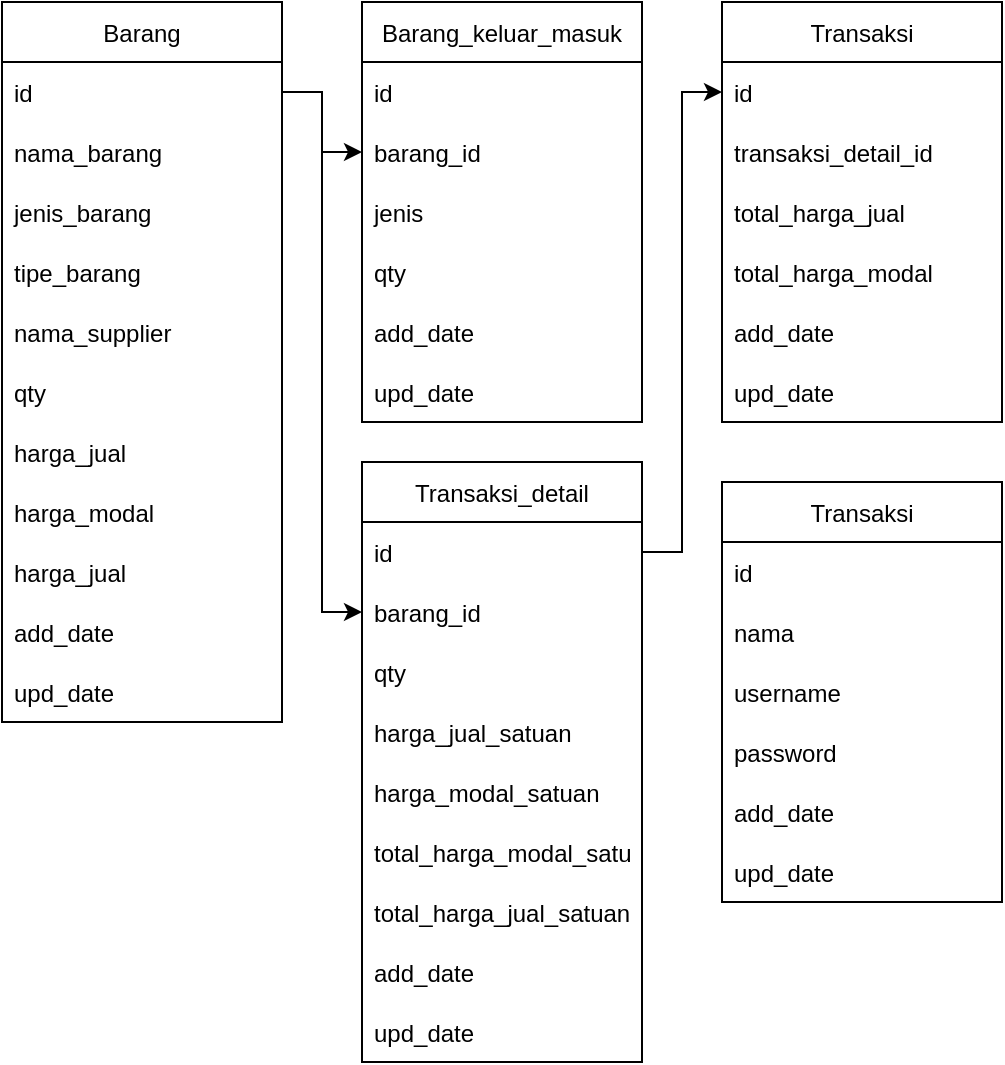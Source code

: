 <mxfile version="18.1.3" type="device"><diagram id="ZahSSj7v4p8T5bzyNYAn" name="Page-1"><mxGraphModel dx="868" dy="450" grid="1" gridSize="10" guides="1" tooltips="1" connect="1" arrows="1" fold="1" page="1" pageScale="1" pageWidth="850" pageHeight="1100" math="0" shadow="0"><root><mxCell id="0"/><mxCell id="1" parent="0"/><mxCell id="A47t5OrWkDK8CTa6z2Nb-1" value="Barang" style="swimlane;fontStyle=0;childLayout=stackLayout;horizontal=1;startSize=30;horizontalStack=0;resizeParent=1;resizeParentMax=0;resizeLast=0;collapsible=1;marginBottom=0;" vertex="1" parent="1"><mxGeometry x="50" y="60" width="140" height="360" as="geometry"/></mxCell><mxCell id="A47t5OrWkDK8CTa6z2Nb-5" value="id" style="text;strokeColor=none;fillColor=none;align=left;verticalAlign=middle;spacingLeft=4;spacingRight=4;overflow=hidden;points=[[0,0.5],[1,0.5]];portConstraint=eastwest;rotatable=0;" vertex="1" parent="A47t5OrWkDK8CTa6z2Nb-1"><mxGeometry y="30" width="140" height="30" as="geometry"/></mxCell><mxCell id="A47t5OrWkDK8CTa6z2Nb-2" value="nama_barang" style="text;strokeColor=none;fillColor=none;align=left;verticalAlign=middle;spacingLeft=4;spacingRight=4;overflow=hidden;points=[[0,0.5],[1,0.5]];portConstraint=eastwest;rotatable=0;" vertex="1" parent="A47t5OrWkDK8CTa6z2Nb-1"><mxGeometry y="60" width="140" height="30" as="geometry"/></mxCell><mxCell id="A47t5OrWkDK8CTa6z2Nb-6" value="jenis_barang" style="text;strokeColor=none;fillColor=none;align=left;verticalAlign=middle;spacingLeft=4;spacingRight=4;overflow=hidden;points=[[0,0.5],[1,0.5]];portConstraint=eastwest;rotatable=0;" vertex="1" parent="A47t5OrWkDK8CTa6z2Nb-1"><mxGeometry y="90" width="140" height="30" as="geometry"/></mxCell><mxCell id="A47t5OrWkDK8CTa6z2Nb-9" value="tipe_barang" style="text;strokeColor=none;fillColor=none;align=left;verticalAlign=middle;spacingLeft=4;spacingRight=4;overflow=hidden;points=[[0,0.5],[1,0.5]];portConstraint=eastwest;rotatable=0;" vertex="1" parent="A47t5OrWkDK8CTa6z2Nb-1"><mxGeometry y="120" width="140" height="30" as="geometry"/></mxCell><mxCell id="A47t5OrWkDK8CTa6z2Nb-15" value="nama_supplier" style="text;strokeColor=none;fillColor=none;align=left;verticalAlign=middle;spacingLeft=4;spacingRight=4;overflow=hidden;points=[[0,0.5],[1,0.5]];portConstraint=eastwest;rotatable=0;" vertex="1" parent="A47t5OrWkDK8CTa6z2Nb-1"><mxGeometry y="150" width="140" height="30" as="geometry"/></mxCell><mxCell id="A47t5OrWkDK8CTa6z2Nb-10" value="qty" style="text;strokeColor=none;fillColor=none;align=left;verticalAlign=middle;spacingLeft=4;spacingRight=4;overflow=hidden;points=[[0,0.5],[1,0.5]];portConstraint=eastwest;rotatable=0;" vertex="1" parent="A47t5OrWkDK8CTa6z2Nb-1"><mxGeometry y="180" width="140" height="30" as="geometry"/></mxCell><mxCell id="A47t5OrWkDK8CTa6z2Nb-14" value="harga_jual" style="text;strokeColor=none;fillColor=none;align=left;verticalAlign=middle;spacingLeft=4;spacingRight=4;overflow=hidden;points=[[0,0.5],[1,0.5]];portConstraint=eastwest;rotatable=0;" vertex="1" parent="A47t5OrWkDK8CTa6z2Nb-1"><mxGeometry y="210" width="140" height="30" as="geometry"/></mxCell><mxCell id="A47t5OrWkDK8CTa6z2Nb-8" value="harga_modal" style="text;strokeColor=none;fillColor=none;align=left;verticalAlign=middle;spacingLeft=4;spacingRight=4;overflow=hidden;points=[[0,0.5],[1,0.5]];portConstraint=eastwest;rotatable=0;" vertex="1" parent="A47t5OrWkDK8CTa6z2Nb-1"><mxGeometry y="240" width="140" height="30" as="geometry"/></mxCell><mxCell id="A47t5OrWkDK8CTa6z2Nb-7" value="harga_jual" style="text;strokeColor=none;fillColor=none;align=left;verticalAlign=middle;spacingLeft=4;spacingRight=4;overflow=hidden;points=[[0,0.5],[1,0.5]];portConstraint=eastwest;rotatable=0;" vertex="1" parent="A47t5OrWkDK8CTa6z2Nb-1"><mxGeometry y="270" width="140" height="30" as="geometry"/></mxCell><mxCell id="A47t5OrWkDK8CTa6z2Nb-3" value="add_date" style="text;strokeColor=none;fillColor=none;align=left;verticalAlign=middle;spacingLeft=4;spacingRight=4;overflow=hidden;points=[[0,0.5],[1,0.5]];portConstraint=eastwest;rotatable=0;" vertex="1" parent="A47t5OrWkDK8CTa6z2Nb-1"><mxGeometry y="300" width="140" height="30" as="geometry"/></mxCell><mxCell id="A47t5OrWkDK8CTa6z2Nb-4" value="upd_date" style="text;strokeColor=none;fillColor=none;align=left;verticalAlign=middle;spacingLeft=4;spacingRight=4;overflow=hidden;points=[[0,0.5],[1,0.5]];portConstraint=eastwest;rotatable=0;" vertex="1" parent="A47t5OrWkDK8CTa6z2Nb-1"><mxGeometry y="330" width="140" height="30" as="geometry"/></mxCell><mxCell id="A47t5OrWkDK8CTa6z2Nb-16" value="Barang_keluar_masuk" style="swimlane;fontStyle=0;childLayout=stackLayout;horizontal=1;startSize=30;horizontalStack=0;resizeParent=1;resizeParentMax=0;resizeLast=0;collapsible=1;marginBottom=0;" vertex="1" parent="1"><mxGeometry x="230" y="60" width="140" height="210" as="geometry"/></mxCell><mxCell id="A47t5OrWkDK8CTa6z2Nb-17" value="id" style="text;strokeColor=none;fillColor=none;align=left;verticalAlign=middle;spacingLeft=4;spacingRight=4;overflow=hidden;points=[[0,0.5],[1,0.5]];portConstraint=eastwest;rotatable=0;" vertex="1" parent="A47t5OrWkDK8CTa6z2Nb-16"><mxGeometry y="30" width="140" height="30" as="geometry"/></mxCell><mxCell id="A47t5OrWkDK8CTa6z2Nb-18" value="barang_id" style="text;strokeColor=none;fillColor=none;align=left;verticalAlign=middle;spacingLeft=4;spacingRight=4;overflow=hidden;points=[[0,0.5],[1,0.5]];portConstraint=eastwest;rotatable=0;" vertex="1" parent="A47t5OrWkDK8CTa6z2Nb-16"><mxGeometry y="60" width="140" height="30" as="geometry"/></mxCell><mxCell id="A47t5OrWkDK8CTa6z2Nb-19" value="jenis" style="text;strokeColor=none;fillColor=none;align=left;verticalAlign=middle;spacingLeft=4;spacingRight=4;overflow=hidden;points=[[0,0.5],[1,0.5]];portConstraint=eastwest;rotatable=0;" vertex="1" parent="A47t5OrWkDK8CTa6z2Nb-16"><mxGeometry y="90" width="140" height="30" as="geometry"/></mxCell><mxCell id="A47t5OrWkDK8CTa6z2Nb-20" value="qty" style="text;strokeColor=none;fillColor=none;align=left;verticalAlign=middle;spacingLeft=4;spacingRight=4;overflow=hidden;points=[[0,0.5],[1,0.5]];portConstraint=eastwest;rotatable=0;" vertex="1" parent="A47t5OrWkDK8CTa6z2Nb-16"><mxGeometry y="120" width="140" height="30" as="geometry"/></mxCell><mxCell id="A47t5OrWkDK8CTa6z2Nb-26" value="add_date" style="text;strokeColor=none;fillColor=none;align=left;verticalAlign=middle;spacingLeft=4;spacingRight=4;overflow=hidden;points=[[0,0.5],[1,0.5]];portConstraint=eastwest;rotatable=0;" vertex="1" parent="A47t5OrWkDK8CTa6z2Nb-16"><mxGeometry y="150" width="140" height="30" as="geometry"/></mxCell><mxCell id="A47t5OrWkDK8CTa6z2Nb-27" value="upd_date" style="text;strokeColor=none;fillColor=none;align=left;verticalAlign=middle;spacingLeft=4;spacingRight=4;overflow=hidden;points=[[0,0.5],[1,0.5]];portConstraint=eastwest;rotatable=0;" vertex="1" parent="A47t5OrWkDK8CTa6z2Nb-16"><mxGeometry y="180" width="140" height="30" as="geometry"/></mxCell><mxCell id="A47t5OrWkDK8CTa6z2Nb-28" value="Transaksi" style="swimlane;fontStyle=0;childLayout=stackLayout;horizontal=1;startSize=30;horizontalStack=0;resizeParent=1;resizeParentMax=0;resizeLast=0;collapsible=1;marginBottom=0;" vertex="1" parent="1"><mxGeometry x="410" y="60" width="140" height="210" as="geometry"/></mxCell><mxCell id="A47t5OrWkDK8CTa6z2Nb-29" value="id" style="text;strokeColor=none;fillColor=none;align=left;verticalAlign=middle;spacingLeft=4;spacingRight=4;overflow=hidden;points=[[0,0.5],[1,0.5]];portConstraint=eastwest;rotatable=0;" vertex="1" parent="A47t5OrWkDK8CTa6z2Nb-28"><mxGeometry y="30" width="140" height="30" as="geometry"/></mxCell><mxCell id="A47t5OrWkDK8CTa6z2Nb-30" value="transaksi_detail_id" style="text;strokeColor=none;fillColor=none;align=left;verticalAlign=middle;spacingLeft=4;spacingRight=4;overflow=hidden;points=[[0,0.5],[1,0.5]];portConstraint=eastwest;rotatable=0;" vertex="1" parent="A47t5OrWkDK8CTa6z2Nb-28"><mxGeometry y="60" width="140" height="30" as="geometry"/></mxCell><mxCell id="A47t5OrWkDK8CTa6z2Nb-32" value="total_harga_jual" style="text;strokeColor=none;fillColor=none;align=left;verticalAlign=middle;spacingLeft=4;spacingRight=4;overflow=hidden;points=[[0,0.5],[1,0.5]];portConstraint=eastwest;rotatable=0;" vertex="1" parent="A47t5OrWkDK8CTa6z2Nb-28"><mxGeometry y="90" width="140" height="30" as="geometry"/></mxCell><mxCell id="A47t5OrWkDK8CTa6z2Nb-33" value="total_harga_modal" style="text;strokeColor=none;fillColor=none;align=left;verticalAlign=middle;spacingLeft=4;spacingRight=4;overflow=hidden;points=[[0,0.5],[1,0.5]];portConstraint=eastwest;rotatable=0;" vertex="1" parent="A47t5OrWkDK8CTa6z2Nb-28"><mxGeometry y="120" width="140" height="30" as="geometry"/></mxCell><mxCell id="A47t5OrWkDK8CTa6z2Nb-38" value="add_date" style="text;strokeColor=none;fillColor=none;align=left;verticalAlign=middle;spacingLeft=4;spacingRight=4;overflow=hidden;points=[[0,0.5],[1,0.5]];portConstraint=eastwest;rotatable=0;" vertex="1" parent="A47t5OrWkDK8CTa6z2Nb-28"><mxGeometry y="150" width="140" height="30" as="geometry"/></mxCell><mxCell id="A47t5OrWkDK8CTa6z2Nb-39" value="upd_date" style="text;strokeColor=none;fillColor=none;align=left;verticalAlign=middle;spacingLeft=4;spacingRight=4;overflow=hidden;points=[[0,0.5],[1,0.5]];portConstraint=eastwest;rotatable=0;" vertex="1" parent="A47t5OrWkDK8CTa6z2Nb-28"><mxGeometry y="180" width="140" height="30" as="geometry"/></mxCell><mxCell id="A47t5OrWkDK8CTa6z2Nb-40" style="edgeStyle=orthogonalEdgeStyle;rounded=0;orthogonalLoop=1;jettySize=auto;html=1;entryX=0;entryY=0.5;entryDx=0;entryDy=0;" edge="1" parent="1" source="A47t5OrWkDK8CTa6z2Nb-5" target="A47t5OrWkDK8CTa6z2Nb-18"><mxGeometry relative="1" as="geometry"/></mxCell><mxCell id="A47t5OrWkDK8CTa6z2Nb-41" value="Transaksi_detail" style="swimlane;fontStyle=0;childLayout=stackLayout;horizontal=1;startSize=30;horizontalStack=0;resizeParent=1;resizeParentMax=0;resizeLast=0;collapsible=1;marginBottom=0;" vertex="1" parent="1"><mxGeometry x="230" y="290" width="140" height="300" as="geometry"/></mxCell><mxCell id="A47t5OrWkDK8CTa6z2Nb-42" value="id" style="text;strokeColor=none;fillColor=none;align=left;verticalAlign=middle;spacingLeft=4;spacingRight=4;overflow=hidden;points=[[0,0.5],[1,0.5]];portConstraint=eastwest;rotatable=0;" vertex="1" parent="A47t5OrWkDK8CTa6z2Nb-41"><mxGeometry y="30" width="140" height="30" as="geometry"/></mxCell><mxCell id="A47t5OrWkDK8CTa6z2Nb-43" value="barang_id" style="text;strokeColor=none;fillColor=none;align=left;verticalAlign=middle;spacingLeft=4;spacingRight=4;overflow=hidden;points=[[0,0.5],[1,0.5]];portConstraint=eastwest;rotatable=0;" vertex="1" parent="A47t5OrWkDK8CTa6z2Nb-41"><mxGeometry y="60" width="140" height="30" as="geometry"/></mxCell><mxCell id="A47t5OrWkDK8CTa6z2Nb-44" value="qty" style="text;strokeColor=none;fillColor=none;align=left;verticalAlign=middle;spacingLeft=4;spacingRight=4;overflow=hidden;points=[[0,0.5],[1,0.5]];portConstraint=eastwest;rotatable=0;" vertex="1" parent="A47t5OrWkDK8CTa6z2Nb-41"><mxGeometry y="90" width="140" height="30" as="geometry"/></mxCell><mxCell id="A47t5OrWkDK8CTa6z2Nb-45" value="harga_jual_satuan" style="text;strokeColor=none;fillColor=none;align=left;verticalAlign=middle;spacingLeft=4;spacingRight=4;overflow=hidden;points=[[0,0.5],[1,0.5]];portConstraint=eastwest;rotatable=0;" vertex="1" parent="A47t5OrWkDK8CTa6z2Nb-41"><mxGeometry y="120" width="140" height="30" as="geometry"/></mxCell><mxCell id="A47t5OrWkDK8CTa6z2Nb-46" value="harga_modal_satuan" style="text;strokeColor=none;fillColor=none;align=left;verticalAlign=middle;spacingLeft=4;spacingRight=4;overflow=hidden;points=[[0,0.5],[1,0.5]];portConstraint=eastwest;rotatable=0;" vertex="1" parent="A47t5OrWkDK8CTa6z2Nb-41"><mxGeometry y="150" width="140" height="30" as="geometry"/></mxCell><mxCell id="A47t5OrWkDK8CTa6z2Nb-52" value="total_harga_modal_satuan" style="text;strokeColor=none;fillColor=none;align=left;verticalAlign=middle;spacingLeft=4;spacingRight=4;overflow=hidden;points=[[0,0.5],[1,0.5]];portConstraint=eastwest;rotatable=0;" vertex="1" parent="A47t5OrWkDK8CTa6z2Nb-41"><mxGeometry y="180" width="140" height="30" as="geometry"/></mxCell><mxCell id="A47t5OrWkDK8CTa6z2Nb-51" value="total_harga_jual_satuan" style="text;strokeColor=none;fillColor=none;align=left;verticalAlign=middle;spacingLeft=4;spacingRight=4;overflow=hidden;points=[[0,0.5],[1,0.5]];portConstraint=eastwest;rotatable=0;" vertex="1" parent="A47t5OrWkDK8CTa6z2Nb-41"><mxGeometry y="210" width="140" height="30" as="geometry"/></mxCell><mxCell id="A47t5OrWkDK8CTa6z2Nb-47" value="add_date" style="text;strokeColor=none;fillColor=none;align=left;verticalAlign=middle;spacingLeft=4;spacingRight=4;overflow=hidden;points=[[0,0.5],[1,0.5]];portConstraint=eastwest;rotatable=0;" vertex="1" parent="A47t5OrWkDK8CTa6z2Nb-41"><mxGeometry y="240" width="140" height="30" as="geometry"/></mxCell><mxCell id="A47t5OrWkDK8CTa6z2Nb-48" value="upd_date" style="text;strokeColor=none;fillColor=none;align=left;verticalAlign=middle;spacingLeft=4;spacingRight=4;overflow=hidden;points=[[0,0.5],[1,0.5]];portConstraint=eastwest;rotatable=0;" vertex="1" parent="A47t5OrWkDK8CTa6z2Nb-41"><mxGeometry y="270" width="140" height="30" as="geometry"/></mxCell><mxCell id="A47t5OrWkDK8CTa6z2Nb-49" style="edgeStyle=orthogonalEdgeStyle;rounded=0;orthogonalLoop=1;jettySize=auto;html=1;entryX=0;entryY=0.5;entryDx=0;entryDy=0;" edge="1" parent="1" source="A47t5OrWkDK8CTa6z2Nb-5" target="A47t5OrWkDK8CTa6z2Nb-43"><mxGeometry relative="1" as="geometry"/></mxCell><mxCell id="A47t5OrWkDK8CTa6z2Nb-50" style="edgeStyle=orthogonalEdgeStyle;rounded=0;orthogonalLoop=1;jettySize=auto;html=1;entryX=0;entryY=0.5;entryDx=0;entryDy=0;" edge="1" parent="1" source="A47t5OrWkDK8CTa6z2Nb-42" target="A47t5OrWkDK8CTa6z2Nb-29"><mxGeometry relative="1" as="geometry"/></mxCell><mxCell id="A47t5OrWkDK8CTa6z2Nb-53" value="Transaksi" style="swimlane;fontStyle=0;childLayout=stackLayout;horizontal=1;startSize=30;horizontalStack=0;resizeParent=1;resizeParentMax=0;resizeLast=0;collapsible=1;marginBottom=0;" vertex="1" parent="1"><mxGeometry x="410" y="300" width="140" height="210" as="geometry"/></mxCell><mxCell id="A47t5OrWkDK8CTa6z2Nb-54" value="id" style="text;strokeColor=none;fillColor=none;align=left;verticalAlign=middle;spacingLeft=4;spacingRight=4;overflow=hidden;points=[[0,0.5],[1,0.5]];portConstraint=eastwest;rotatable=0;" vertex="1" parent="A47t5OrWkDK8CTa6z2Nb-53"><mxGeometry y="30" width="140" height="30" as="geometry"/></mxCell><mxCell id="A47t5OrWkDK8CTa6z2Nb-55" value="nama" style="text;strokeColor=none;fillColor=none;align=left;verticalAlign=middle;spacingLeft=4;spacingRight=4;overflow=hidden;points=[[0,0.5],[1,0.5]];portConstraint=eastwest;rotatable=0;" vertex="1" parent="A47t5OrWkDK8CTa6z2Nb-53"><mxGeometry y="60" width="140" height="30" as="geometry"/></mxCell><mxCell id="A47t5OrWkDK8CTa6z2Nb-56" value="username" style="text;strokeColor=none;fillColor=none;align=left;verticalAlign=middle;spacingLeft=4;spacingRight=4;overflow=hidden;points=[[0,0.5],[1,0.5]];portConstraint=eastwest;rotatable=0;" vertex="1" parent="A47t5OrWkDK8CTa6z2Nb-53"><mxGeometry y="90" width="140" height="30" as="geometry"/></mxCell><mxCell id="A47t5OrWkDK8CTa6z2Nb-57" value="password" style="text;strokeColor=none;fillColor=none;align=left;verticalAlign=middle;spacingLeft=4;spacingRight=4;overflow=hidden;points=[[0,0.5],[1,0.5]];portConstraint=eastwest;rotatable=0;" vertex="1" parent="A47t5OrWkDK8CTa6z2Nb-53"><mxGeometry y="120" width="140" height="30" as="geometry"/></mxCell><mxCell id="A47t5OrWkDK8CTa6z2Nb-58" value="add_date" style="text;strokeColor=none;fillColor=none;align=left;verticalAlign=middle;spacingLeft=4;spacingRight=4;overflow=hidden;points=[[0,0.5],[1,0.5]];portConstraint=eastwest;rotatable=0;" vertex="1" parent="A47t5OrWkDK8CTa6z2Nb-53"><mxGeometry y="150" width="140" height="30" as="geometry"/></mxCell><mxCell id="A47t5OrWkDK8CTa6z2Nb-59" value="upd_date" style="text;strokeColor=none;fillColor=none;align=left;verticalAlign=middle;spacingLeft=4;spacingRight=4;overflow=hidden;points=[[0,0.5],[1,0.5]];portConstraint=eastwest;rotatable=0;" vertex="1" parent="A47t5OrWkDK8CTa6z2Nb-53"><mxGeometry y="180" width="140" height="30" as="geometry"/></mxCell></root></mxGraphModel></diagram></mxfile>